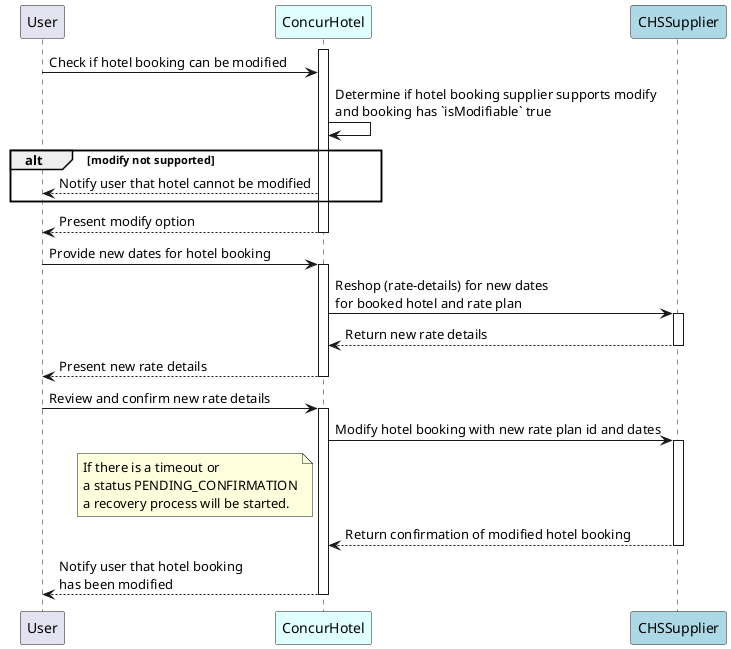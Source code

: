 @startuml hotel-modify

participant "User" as user

participant ConcurHotel as cHotel #Lightcyan
participant "CHSSupplier" as supply #LightBlue

activate cHotel
user -> cHotel: Check if hotel booking can be modified
cHotel -> cHotel:  Determine if hotel booking supplier supports modify\nand booking has `isModifiable` true
alt modify not supported
     cHotel --> user: Notify user that hotel cannot be modified
end
cHotel --> user: Present modify option
deactivate cHotel

user -> cHotel++: Provide new dates for hotel booking
cHotel -> supply++: Reshop (rate-details) for new dates\nfor booked hotel and rate plan
supply --> cHotel--: Return new rate details
cHotel --> user--: Present new rate details


user -> cHotel++: Review and confirm new rate details

cHotel -> supply++: Modify hotel booking with new rate plan id and dates
note left of cHotel: If there is a timeout or\na status PENDING_CONFIRMATION\na recovery process will be started.
supply --> cHotel--: Return confirmation of modified hotel booking

cHotel -->user: Notify user that hotel booking\nhas been modified
deactivate cHotel


@enduml
